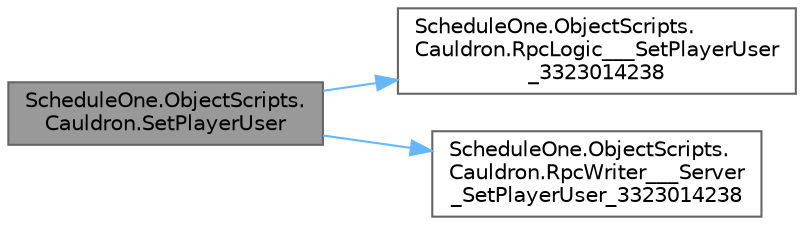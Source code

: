 digraph "ScheduleOne.ObjectScripts.Cauldron.SetPlayerUser"
{
 // LATEX_PDF_SIZE
  bgcolor="transparent";
  edge [fontname=Helvetica,fontsize=10,labelfontname=Helvetica,labelfontsize=10];
  node [fontname=Helvetica,fontsize=10,shape=box,height=0.2,width=0.4];
  rankdir="LR";
  Node1 [id="Node000001",label="ScheduleOne.ObjectScripts.\lCauldron.SetPlayerUser",height=0.2,width=0.4,color="gray40", fillcolor="grey60", style="filled", fontcolor="black",tooltip=" "];
  Node1 -> Node2 [id="edge1_Node000001_Node000002",color="steelblue1",style="solid",tooltip=" "];
  Node2 [id="Node000002",label="ScheduleOne.ObjectScripts.\lCauldron.RpcLogic___SetPlayerUser\l_3323014238",height=0.2,width=0.4,color="grey40", fillcolor="white", style="filled",URL="$class_schedule_one_1_1_object_scripts_1_1_cauldron.html#a5526bb218711a4827c9a16efa5785f8f",tooltip=" "];
  Node1 -> Node3 [id="edge2_Node000001_Node000003",color="steelblue1",style="solid",tooltip=" "];
  Node3 [id="Node000003",label="ScheduleOne.ObjectScripts.\lCauldron.RpcWriter___Server\l_SetPlayerUser_3323014238",height=0.2,width=0.4,color="grey40", fillcolor="white", style="filled",URL="$class_schedule_one_1_1_object_scripts_1_1_cauldron.html#ad1af9478c3a93efd2a01979f8c21c9ce",tooltip=" "];
}
